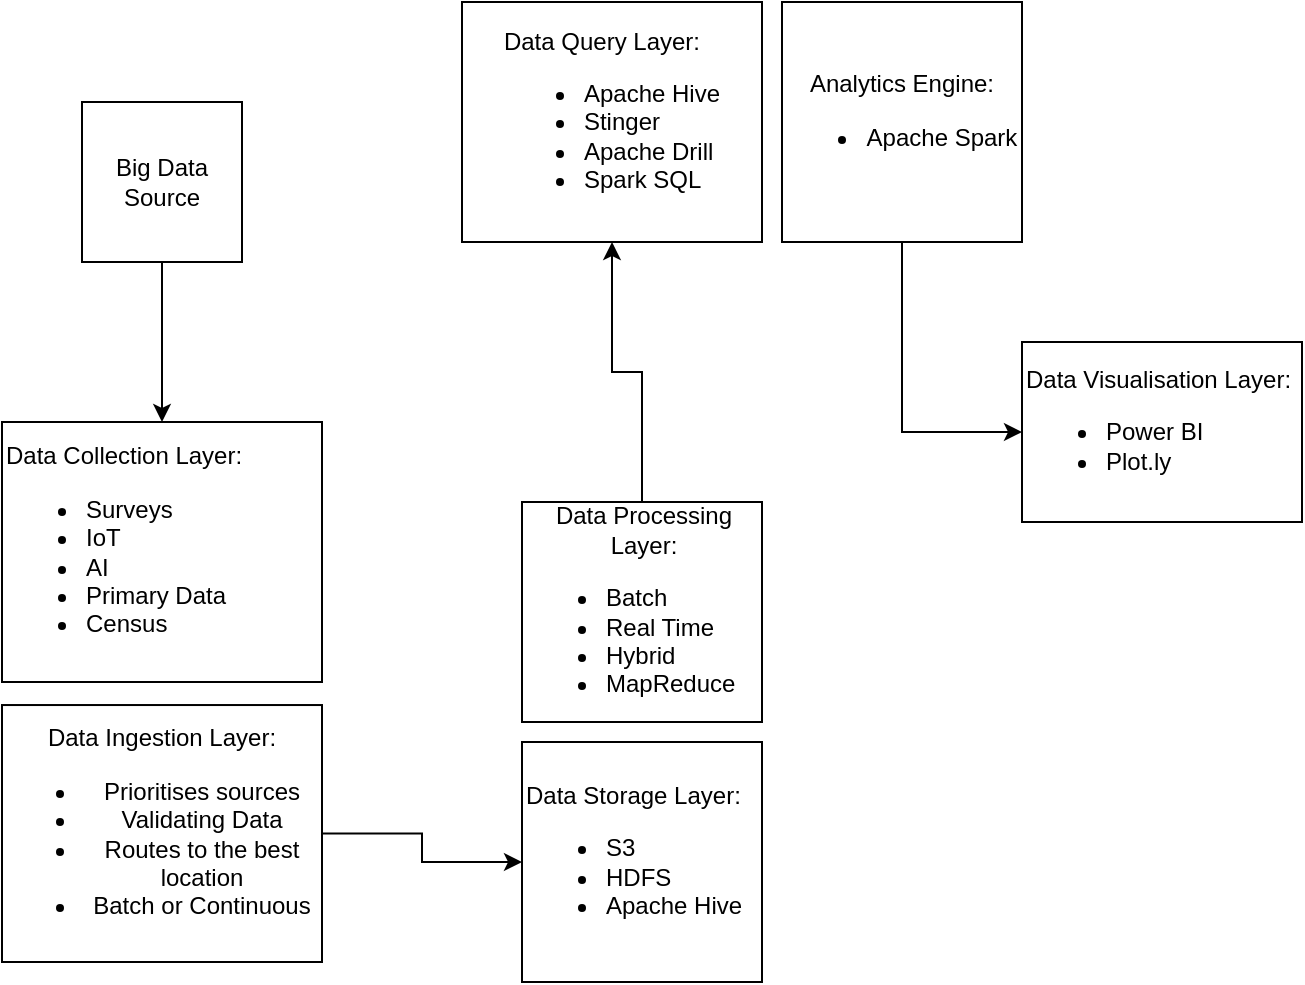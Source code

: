 <mxfile version="21.7.5" type="github">
  <diagram name="Page-1" id="RuVPphLZ3CsaCb0_3JvY">
    <mxGraphModel dx="792" dy="1132" grid="1" gridSize="10" guides="1" tooltips="1" connect="1" arrows="1" fold="1" page="1" pageScale="1" pageWidth="827" pageHeight="1169" math="0" shadow="0">
      <root>
        <mxCell id="0" />
        <mxCell id="1" parent="0" />
        <mxCell id="ib8wfYTj7smqtKdykhyK-22" style="edgeStyle=orthogonalEdgeStyle;rounded=0;orthogonalLoop=1;jettySize=auto;html=1;entryX=0.5;entryY=0;entryDx=0;entryDy=0;" edge="1" parent="1" source="ib8wfYTj7smqtKdykhyK-1" target="ib8wfYTj7smqtKdykhyK-21">
          <mxGeometry relative="1" as="geometry" />
        </mxCell>
        <mxCell id="ib8wfYTj7smqtKdykhyK-1" value="Big Data Source" style="whiteSpace=wrap;html=1;aspect=fixed;" vertex="1" parent="1">
          <mxGeometry x="120" y="310" width="80" height="80" as="geometry" />
        </mxCell>
        <mxCell id="ib8wfYTj7smqtKdykhyK-9" style="edgeStyle=orthogonalEdgeStyle;rounded=0;orthogonalLoop=1;jettySize=auto;html=1;entryX=0;entryY=0.5;entryDx=0;entryDy=0;" edge="1" parent="1" source="ib8wfYTj7smqtKdykhyK-7" target="ib8wfYTj7smqtKdykhyK-8">
          <mxGeometry relative="1" as="geometry" />
        </mxCell>
        <mxCell id="ib8wfYTj7smqtKdykhyK-15" style="edgeStyle=orthogonalEdgeStyle;rounded=0;orthogonalLoop=1;jettySize=auto;html=1;entryX=0.5;entryY=1;entryDx=0;entryDy=0;" edge="1" parent="1" source="ib8wfYTj7smqtKdykhyK-10" target="ib8wfYTj7smqtKdykhyK-11">
          <mxGeometry relative="1" as="geometry" />
        </mxCell>
        <mxCell id="ib8wfYTj7smqtKdykhyK-14" style="edgeStyle=orthogonalEdgeStyle;rounded=0;orthogonalLoop=1;jettySize=auto;html=1;entryX=0;entryY=0.5;entryDx=0;entryDy=0;" edge="1" parent="1" source="ib8wfYTj7smqtKdykhyK-12" target="ib8wfYTj7smqtKdykhyK-13">
          <mxGeometry relative="1" as="geometry" />
        </mxCell>
        <mxCell id="ib8wfYTj7smqtKdykhyK-13" value="&lt;div style=&quot;text-align: center;&quot;&gt;&lt;span style=&quot;background-color: initial;&quot;&gt;Data Visualisation Layer:&lt;/span&gt;&lt;/div&gt;&lt;ul&gt;&lt;li&gt;Power BI&lt;/li&gt;&lt;li&gt;Plot.ly&lt;/li&gt;&lt;/ul&gt;" style="rounded=0;whiteSpace=wrap;html=1;align=left;" vertex="1" parent="1">
          <mxGeometry x="590" y="430" width="140" height="90" as="geometry" />
        </mxCell>
        <mxCell id="ib8wfYTj7smqtKdykhyK-16" value="" style="group" vertex="1" connectable="0" parent="1">
          <mxGeometry x="340" y="510" width="120" height="240" as="geometry" />
        </mxCell>
        <mxCell id="ib8wfYTj7smqtKdykhyK-8" value="Data Storage Layer:&lt;br&gt;&lt;ul&gt;&lt;li&gt;S3&lt;/li&gt;&lt;li&gt;HDFS&lt;/li&gt;&lt;li&gt;Apache Hive&lt;/li&gt;&lt;/ul&gt;" style="rounded=0;whiteSpace=wrap;html=1;align=left;" vertex="1" parent="ib8wfYTj7smqtKdykhyK-16">
          <mxGeometry y="120" width="120" height="120" as="geometry" />
        </mxCell>
        <mxCell id="ib8wfYTj7smqtKdykhyK-10" value="&lt;div style=&quot;text-align: center;&quot;&gt;&lt;span style=&quot;background-color: initial;&quot;&gt;Data Processing Layer:&lt;/span&gt;&lt;/div&gt;&lt;div style=&quot;&quot;&gt;&lt;ul&gt;&lt;li&gt;Batch&lt;/li&gt;&lt;li&gt;Real Time&amp;nbsp;&lt;/li&gt;&lt;li&gt;Hybrid&lt;/li&gt;&lt;li&gt;MapReduce&lt;/li&gt;&lt;/ul&gt;&lt;/div&gt;" style="rounded=0;whiteSpace=wrap;html=1;align=left;" vertex="1" parent="ib8wfYTj7smqtKdykhyK-16">
          <mxGeometry width="120" height="110" as="geometry" />
        </mxCell>
        <mxCell id="ib8wfYTj7smqtKdykhyK-7" value="Data Ingestion Layer:&lt;br&gt;&lt;ul&gt;&lt;li&gt;Prioritises sources&lt;/li&gt;&lt;li&gt;Validating Data&lt;/li&gt;&lt;li&gt;Routes to the best location&lt;/li&gt;&lt;li&gt;Batch or Continuous&lt;/li&gt;&lt;/ul&gt;" style="rounded=0;whiteSpace=wrap;html=1;" vertex="1" parent="1">
          <mxGeometry x="80" y="611.52" width="160" height="128.48" as="geometry" />
        </mxCell>
        <mxCell id="ib8wfYTj7smqtKdykhyK-21" value="&lt;div style=&quot;&quot;&gt;&lt;span style=&quot;background-color: initial;&quot;&gt;Data Collection Layer:&lt;/span&gt;&lt;/div&gt;&lt;ul&gt;&lt;li&gt;Surveys&lt;/li&gt;&lt;li&gt;IoT&lt;/li&gt;&lt;li&gt;AI&lt;/li&gt;&lt;li&gt;Primary Data&lt;/li&gt;&lt;li&gt;Census&lt;/li&gt;&lt;/ul&gt;" style="rounded=0;whiteSpace=wrap;html=1;align=left;" vertex="1" parent="1">
          <mxGeometry x="80" y="470" width="160" height="130" as="geometry" />
        </mxCell>
        <mxCell id="ib8wfYTj7smqtKdykhyK-11" value="&lt;div style=&quot;text-align: left;&quot;&gt;&lt;span style=&quot;background-color: initial;&quot;&gt;Data Query Layer:&lt;/span&gt;&lt;/div&gt;&lt;ul&gt;&lt;li style=&quot;text-align: left;&quot;&gt;Apache Hive&lt;/li&gt;&lt;li style=&quot;text-align: left;&quot;&gt;Stinger&lt;/li&gt;&lt;li style=&quot;text-align: left;&quot;&gt;Apache Drill&lt;/li&gt;&lt;li style=&quot;text-align: left;&quot;&gt;Spark SQL&lt;/li&gt;&lt;/ul&gt;" style="rounded=0;whiteSpace=wrap;html=1;movable=1;resizable=1;rotatable=1;deletable=1;editable=1;locked=0;connectable=1;" vertex="1" parent="1">
          <mxGeometry x="310" y="260" width="150" height="120" as="geometry" />
        </mxCell>
        <mxCell id="ib8wfYTj7smqtKdykhyK-12" value="Analytics Engine:&lt;br&gt;&lt;ul&gt;&lt;li&gt;Apache Spark&lt;/li&gt;&lt;/ul&gt;" style="rounded=0;whiteSpace=wrap;html=1;" vertex="1" parent="1">
          <mxGeometry x="470" y="260" width="120" height="120" as="geometry" />
        </mxCell>
      </root>
    </mxGraphModel>
  </diagram>
</mxfile>
